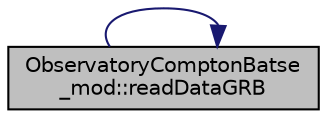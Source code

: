 digraph "ObservatoryComptonBatse_mod::readDataGRB"
{
 // LATEX_PDF_SIZE
  edge [fontname="Helvetica",fontsize="10",labelfontname="Helvetica",labelfontsize="10"];
  node [fontname="Helvetica",fontsize="10",shape=record];
  rankdir="RL";
  Node1 [label="ObservatoryComptonBatse\l_mod::readDataGRB",height=0.2,width=0.4,color="black", fillcolor="grey75", style="filled", fontcolor="black",tooltip="Return all log of data in natural (Neper) base."];
  Node1 -> Node1 [dir="back",color="midnightblue",fontsize="10",style="solid",fontname="Helvetica"];
}
